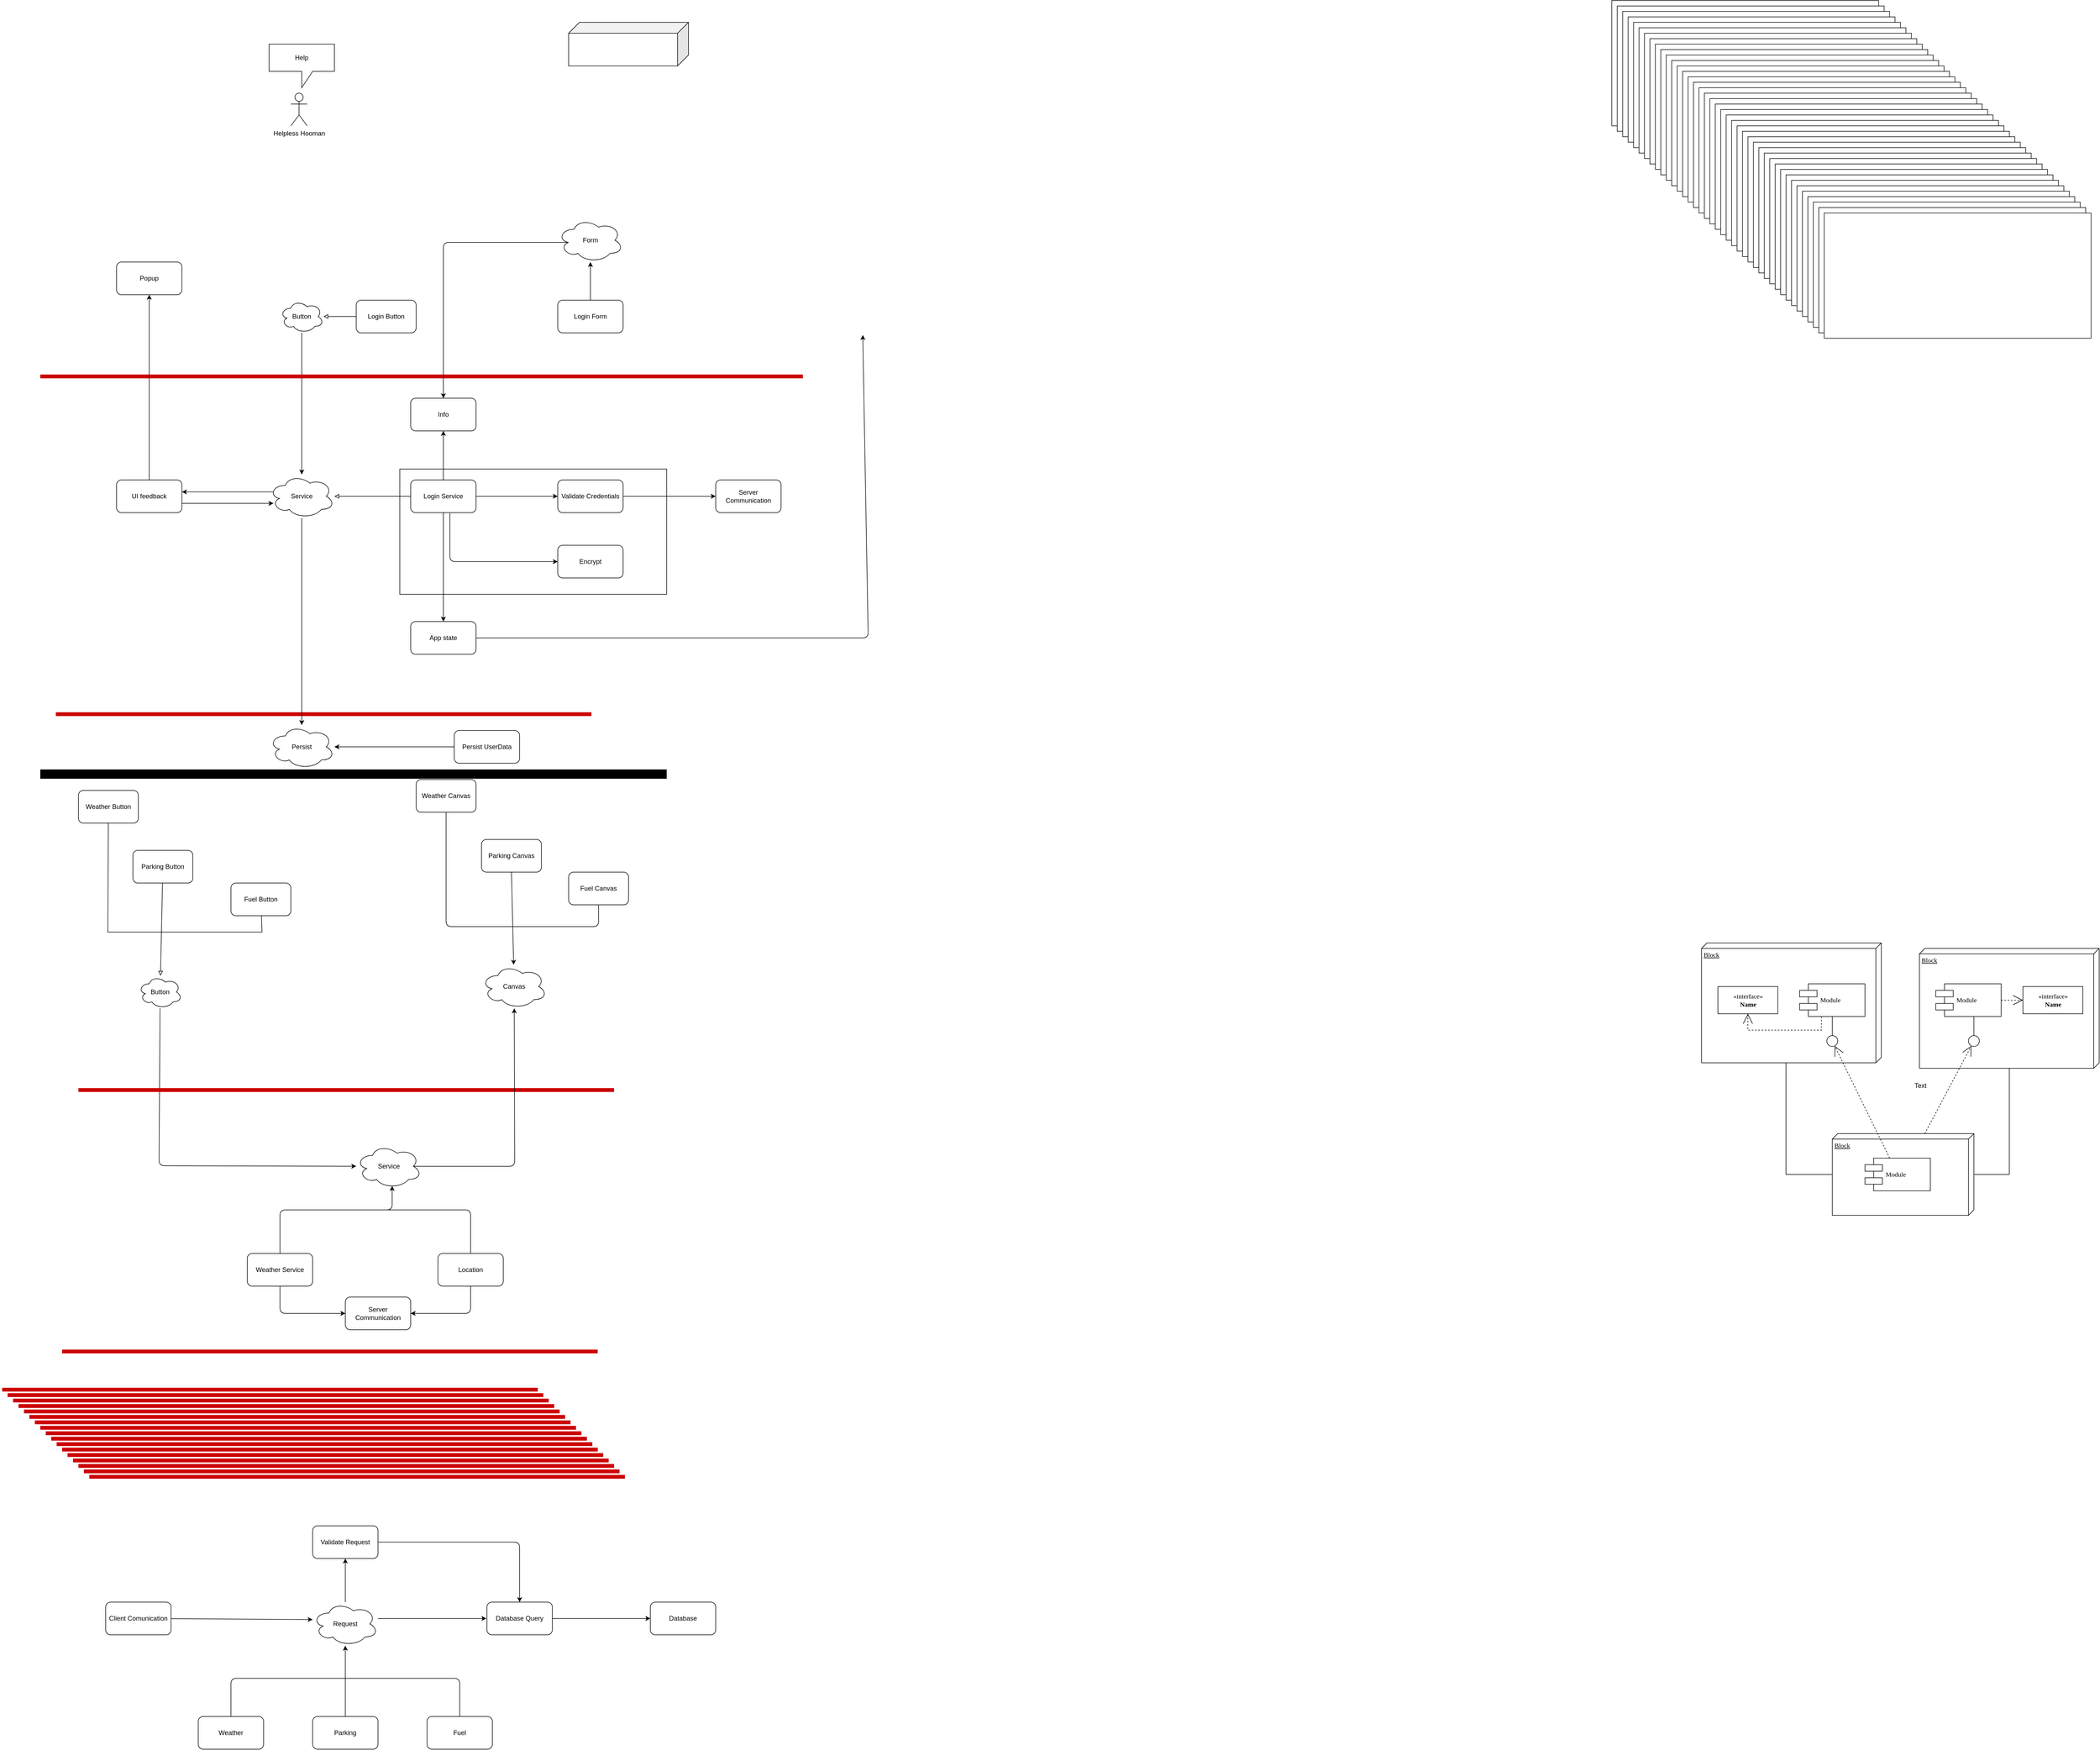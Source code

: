 <mxfile version="10.5.3" type="device"><diagram name="Page-1" id="5f0bae14-7c28-e335-631c-24af17079c00"><mxGraphModel dx="1807" dy="787" grid="1" gridSize="10" guides="0" tooltips="1" connect="1" arrows="1" fold="1" page="1" pageScale="1" pageWidth="413" pageHeight="291" background="#ffffff" math="0" shadow="0"><root><mxCell id="0"/><mxCell id="1" parent="0"/><mxCell id="39150e848f15840c-1" value="Block" style="verticalAlign=top;align=left;spacingTop=8;spacingLeft=2;spacingRight=12;shape=cube;size=10;direction=south;fontStyle=4;html=1;rounded=0;shadow=0;comic=0;labelBackgroundColor=none;strokeColor=#000000;strokeWidth=1;fillColor=#ffffff;fontFamily=Verdana;fontSize=12;fontColor=#000000;" parent="1" vertex="1"><mxGeometry x="3050" y="1840" width="330" height="220" as="geometry"/></mxCell><mxCell id="39150e848f15840c-2" value="Block" style="verticalAlign=top;align=left;spacingTop=8;spacingLeft=2;spacingRight=12;shape=cube;size=10;direction=south;fontStyle=4;html=1;rounded=0;shadow=0;comic=0;labelBackgroundColor=none;strokeColor=#000000;strokeWidth=1;fillColor=#ffffff;fontFamily=Verdana;fontSize=12;fontColor=#000000;" parent="1" vertex="1"><mxGeometry x="3450" y="1850" width="330" height="220" as="geometry"/></mxCell><mxCell id="39150e848f15840c-3" value="Block" style="verticalAlign=top;align=left;spacingTop=8;spacingLeft=2;spacingRight=12;shape=cube;size=10;direction=south;fontStyle=4;html=1;rounded=0;shadow=0;comic=0;labelBackgroundColor=none;strokeColor=#000000;strokeWidth=1;fillColor=#ffffff;fontFamily=Verdana;fontSize=12;fontColor=#000000;" parent="1" vertex="1"><mxGeometry x="3290" y="2190" width="260" height="150" as="geometry"/></mxCell><mxCell id="39150e848f15840c-4" value="&amp;laquo;interface&amp;raquo;&lt;br&gt;&lt;b&gt;Name&lt;/b&gt;" style="html=1;rounded=0;shadow=0;comic=0;labelBackgroundColor=none;strokeColor=#000000;strokeWidth=1;fillColor=#ffffff;fontFamily=Verdana;fontSize=12;fontColor=#000000;align=center;" parent="1" vertex="1"><mxGeometry x="3080" y="1920" width="110" height="50" as="geometry"/></mxCell><mxCell id="39150e848f15840c-5" value="Module" style="shape=component;align=left;spacingLeft=36;rounded=0;shadow=0;comic=0;labelBackgroundColor=none;strokeColor=#000000;strokeWidth=1;fillColor=#ffffff;fontFamily=Verdana;fontSize=12;fontColor=#000000;html=1;" parent="1" vertex="1"><mxGeometry x="3230" y="1915" width="120" height="60" as="geometry"/></mxCell><mxCell id="39150e848f15840c-6" value="" style="ellipse;whiteSpace=wrap;html=1;rounded=0;shadow=0;comic=0;labelBackgroundColor=none;strokeColor=#000000;strokeWidth=1;fillColor=#ffffff;fontFamily=Verdana;fontSize=12;fontColor=#000000;align=center;" parent="1" vertex="1"><mxGeometry x="3280" y="2010" width="20" height="20" as="geometry"/></mxCell><mxCell id="39150e848f15840c-7" value="Module" style="shape=component;align=left;spacingLeft=36;rounded=0;shadow=0;comic=0;labelBackgroundColor=none;strokeColor=#000000;strokeWidth=1;fillColor=#ffffff;fontFamily=Verdana;fontSize=12;fontColor=#000000;html=1;" parent="1" vertex="1"><mxGeometry x="3480" y="1915" width="120" height="60" as="geometry"/></mxCell><mxCell id="39150e848f15840c-8" value="&amp;laquo;interface&amp;raquo;&lt;br&gt;&lt;b&gt;Name&lt;/b&gt;" style="html=1;rounded=0;shadow=0;comic=0;labelBackgroundColor=none;strokeColor=#000000;strokeWidth=1;fillColor=#ffffff;fontFamily=Verdana;fontSize=12;fontColor=#000000;align=center;" parent="1" vertex="1"><mxGeometry x="3640" y="1920" width="110" height="50" as="geometry"/></mxCell><mxCell id="39150e848f15840c-9" value="" style="ellipse;whiteSpace=wrap;html=1;rounded=0;shadow=0;comic=0;labelBackgroundColor=none;strokeColor=#000000;strokeWidth=1;fillColor=#ffffff;fontFamily=Verdana;fontSize=12;fontColor=#000000;align=center;" parent="1" vertex="1"><mxGeometry x="3540" y="2010" width="20" height="20" as="geometry"/></mxCell><mxCell id="39150e848f15840c-10" value="Module" style="shape=component;align=left;spacingLeft=36;rounded=0;shadow=0;comic=0;labelBackgroundColor=none;strokeColor=#000000;strokeWidth=1;fillColor=#ffffff;fontFamily=Verdana;fontSize=12;fontColor=#000000;html=1;" parent="1" vertex="1"><mxGeometry x="3350" y="2235" width="120" height="60" as="geometry"/></mxCell><mxCell id="39150e848f15840c-11" style="edgeStyle=none;rounded=0;html=1;dashed=1;labelBackgroundColor=none;startArrow=none;startFill=0;startSize=8;endArrow=open;endFill=0;endSize=16;fontFamily=Verdana;fontSize=12;" parent="1" source="39150e848f15840c-10" target="39150e848f15840c-6" edge="1"><mxGeometry relative="1" as="geometry"/></mxCell><mxCell id="39150e848f15840c-12" style="edgeStyle=none;rounded=0;html=1;dashed=1;labelBackgroundColor=none;startArrow=none;startFill=0;startSize=8;endArrow=open;endFill=0;endSize=16;fontFamily=Verdana;fontSize=12;" parent="1" source="39150e848f15840c-3" target="39150e848f15840c-9" edge="1"><mxGeometry relative="1" as="geometry"/></mxCell><mxCell id="39150e848f15840c-13" style="edgeStyle=elbowEdgeStyle;rounded=0;html=1;labelBackgroundColor=none;startArrow=none;startFill=0;startSize=8;endArrow=none;endFill=0;endSize=16;fontFamily=Verdana;fontSize=12;" parent="1" source="39150e848f15840c-9" target="39150e848f15840c-7" edge="1"><mxGeometry relative="1" as="geometry"/></mxCell><mxCell id="39150e848f15840c-14" style="edgeStyle=elbowEdgeStyle;rounded=0;html=1;labelBackgroundColor=none;startArrow=none;startFill=0;startSize=8;endArrow=none;endFill=0;endSize=16;fontFamily=Verdana;fontSize=12;" parent="1" source="39150e848f15840c-6" target="39150e848f15840c-5" edge="1"><mxGeometry relative="1" as="geometry"/></mxCell><mxCell id="39150e848f15840c-15" style="edgeStyle=orthogonalEdgeStyle;rounded=0;html=1;labelBackgroundColor=none;startArrow=none;startFill=0;startSize=8;endArrow=open;endFill=0;endSize=16;fontFamily=Verdana;fontSize=12;dashed=1;" parent="1" source="39150e848f15840c-5" target="39150e848f15840c-4" edge="1"><mxGeometry relative="1" as="geometry"><Array as="points"><mxPoint x="3270" y="2000"/><mxPoint x="3135" y="2000"/></Array></mxGeometry></mxCell><mxCell id="39150e848f15840c-16" style="edgeStyle=orthogonalEdgeStyle;rounded=0;html=1;dashed=1;labelBackgroundColor=none;startArrow=none;startFill=0;startSize=8;endArrow=open;endFill=0;endSize=16;fontFamily=Verdana;fontSize=12;" parent="1" source="39150e848f15840c-7" target="39150e848f15840c-8" edge="1"><mxGeometry relative="1" as="geometry"/></mxCell><mxCell id="39150e848f15840c-17" style="edgeStyle=orthogonalEdgeStyle;rounded=0;html=1;labelBackgroundColor=none;startArrow=none;startFill=0;startSize=8;endArrow=none;endFill=0;endSize=16;fontFamily=Verdana;fontSize=12;" parent="1" source="39150e848f15840c-3" target="39150e848f15840c-2" edge="1"><mxGeometry relative="1" as="geometry"><Array as="points"><mxPoint x="3615" y="2265"/></Array></mxGeometry></mxCell><mxCell id="39150e848f15840c-18" style="edgeStyle=orthogonalEdgeStyle;rounded=0;html=1;labelBackgroundColor=none;startArrow=none;startFill=0;startSize=8;endArrow=none;endFill=0;endSize=16;fontFamily=Verdana;fontSize=12;" parent="1" source="39150e848f15840c-3" target="39150e848f15840c-1" edge="1"><mxGeometry relative="1" as="geometry"><Array as="points"><mxPoint x="3205" y="2265"/></Array></mxGeometry></mxCell><mxCell id="0MSbLVzxAcV0yXUqVpcx-2" value="Login Button" style="rounded=1;whiteSpace=wrap;html=1;rotation=0;shadow=0;strokeColor=#000000;" vertex="1" parent="1"><mxGeometry x="580" y="660" width="110" height="60" as="geometry"/></mxCell><mxCell id="0MSbLVzxAcV0yXUqVpcx-3" value="Button" style="ellipse;shape=cloud;whiteSpace=wrap;html=1;shadow=0;strokeColor=#000000;gradientColor=none;" vertex="1" parent="1"><mxGeometry x="440" y="660" width="80" height="60" as="geometry"/></mxCell><mxCell id="0MSbLVzxAcV0yXUqVpcx-4" value="Info" style="rounded=1;whiteSpace=wrap;html=1;shadow=0;strokeColor=#000000;gradientColor=none;" vertex="1" parent="1"><mxGeometry x="680" y="840" width="120" height="60" as="geometry"/></mxCell><mxCell id="0MSbLVzxAcV0yXUqVpcx-5" value="" style="endArrow=block;html=1;endFill=0;" edge="1" parent="1" source="0MSbLVzxAcV0yXUqVpcx-2" target="0MSbLVzxAcV0yXUqVpcx-3"><mxGeometry width="50" height="50" relative="1" as="geometry"><mxPoint x="340" y="660" as="sourcePoint"/><mxPoint x="390" y="610" as="targetPoint"/></mxGeometry></mxCell><mxCell id="0MSbLVzxAcV0yXUqVpcx-6" value="Service" style="ellipse;shape=cloud;whiteSpace=wrap;html=1;shadow=0;strokeColor=#000000;gradientColor=none;" vertex="1" parent="1"><mxGeometry x="420" y="980" width="120" height="80" as="geometry"/></mxCell><mxCell id="0MSbLVzxAcV0yXUqVpcx-7" value="" style="endArrow=classic;html=1;" edge="1" parent="1" source="0MSbLVzxAcV0yXUqVpcx-3" target="0MSbLVzxAcV0yXUqVpcx-6"><mxGeometry width="50" height="50" relative="1" as="geometry"><mxPoint x="540" y="800" as="sourcePoint"/><mxPoint x="590" y="750" as="targetPoint"/></mxGeometry></mxCell><mxCell id="0MSbLVzxAcV0yXUqVpcx-8" value="" style="endArrow=none;html=1;fillColor=#f5f5f5;strokeColor=#CC0000;strokeWidth=7;" edge="1" parent="1"><mxGeometry width="50" height="50" relative="1" as="geometry"><mxPoint y="800" as="sourcePoint"/><mxPoint x="1400" y="800" as="targetPoint"/></mxGeometry></mxCell><mxCell id="0MSbLVzxAcV0yXUqVpcx-11" value="Persist UserData" style="rounded=1;whiteSpace=wrap;html=1;shadow=0;strokeColor=#000000;gradientColor=none;" vertex="1" parent="1"><mxGeometry x="760" y="1450" width="120" height="60" as="geometry"/></mxCell><mxCell id="0MSbLVzxAcV0yXUqVpcx-16" value="" style="rounded=0;whiteSpace=wrap;html=1;shadow=0;strokeColor=#000000;gradientColor=none;" vertex="1" parent="1"><mxGeometry x="660" y="970" width="490" height="230" as="geometry"/></mxCell><mxCell id="0MSbLVzxAcV0yXUqVpcx-17" value="Login Service" style="rounded=1;whiteSpace=wrap;html=1;shadow=0;strokeColor=#000000;gradientColor=none;" vertex="1" parent="1"><mxGeometry x="680" y="990" width="120" height="60" as="geometry"/></mxCell><mxCell id="0MSbLVzxAcV0yXUqVpcx-18" value="" style="endArrow=block;html=1;strokeColor=#000000;endFill=0;" edge="1" parent="1" source="0MSbLVzxAcV0yXUqVpcx-17"><mxGeometry width="50" height="50" relative="1" as="geometry"><mxPoint x="480" y="1140" as="sourcePoint"/><mxPoint x="540" y="1020" as="targetPoint"/></mxGeometry></mxCell><mxCell id="0MSbLVzxAcV0yXUqVpcx-19" value="Validate Credentials" style="rounded=1;whiteSpace=wrap;html=1;shadow=0;strokeColor=#000000;gradientColor=none;" vertex="1" parent="1"><mxGeometry x="950" y="990" width="120" height="60" as="geometry"/></mxCell><mxCell id="0MSbLVzxAcV0yXUqVpcx-20" value="" style="rounded=0;whiteSpace=wrap;html=1;shadow=0;strokeColor=#000000;gradientColor=none;" vertex="1" parent="1"><mxGeometry x="2885.167" y="110" width="490" height="230" as="geometry"/></mxCell><mxCell id="0MSbLVzxAcV0yXUqVpcx-21" value="" style="rounded=0;whiteSpace=wrap;html=1;shadow=0;strokeColor=#000000;gradientColor=none;" vertex="1" parent="1"><mxGeometry x="2895.167" y="120" width="490" height="230" as="geometry"/></mxCell><mxCell id="0MSbLVzxAcV0yXUqVpcx-22" value="" style="rounded=0;whiteSpace=wrap;html=1;shadow=0;strokeColor=#000000;gradientColor=none;" vertex="1" parent="1"><mxGeometry x="2905.167" y="130" width="490" height="230" as="geometry"/></mxCell><mxCell id="0MSbLVzxAcV0yXUqVpcx-23" value="" style="rounded=0;whiteSpace=wrap;html=1;shadow=0;strokeColor=#000000;gradientColor=none;" vertex="1" parent="1"><mxGeometry x="2915.167" y="140" width="490" height="230" as="geometry"/></mxCell><mxCell id="0MSbLVzxAcV0yXUqVpcx-24" value="" style="rounded=0;whiteSpace=wrap;html=1;shadow=0;strokeColor=#000000;gradientColor=none;" vertex="1" parent="1"><mxGeometry x="2925.167" y="150" width="490" height="230" as="geometry"/></mxCell><mxCell id="0MSbLVzxAcV0yXUqVpcx-25" value="" style="endArrow=none;html=1;fillColor=#f5f5f5;strokeColor=#CC0000;strokeWidth=7;" edge="1" parent="1"><mxGeometry width="50" height="50" relative="1" as="geometry"><mxPoint x="28.5" y="1420.0" as="sourcePoint"/><mxPoint x="1011.833" y="1420.0" as="targetPoint"/></mxGeometry></mxCell><mxCell id="0MSbLVzxAcV0yXUqVpcx-26" value="Server Communication" style="rounded=1;whiteSpace=wrap;html=1;shadow=0;strokeColor=#000000;gradientColor=none;" vertex="1" parent="1"><mxGeometry x="1240" y="990" width="120" height="60" as="geometry"/></mxCell><mxCell id="0MSbLVzxAcV0yXUqVpcx-27" value="Text" style="text;html=1;resizable=0;points=[];autosize=1;align=left;verticalAlign=top;spacingTop=-4;" vertex="1" parent="1"><mxGeometry x="3439" y="2092" width="40" height="20" as="geometry"/></mxCell><mxCell id="0MSbLVzxAcV0yXUqVpcx-29" value="Encrypt" style="rounded=1;whiteSpace=wrap;html=1;shadow=0;strokeColor=#000000;gradientColor=none;" vertex="1" parent="1"><mxGeometry x="950" y="1110" width="120" height="60" as="geometry"/></mxCell><mxCell id="0MSbLVzxAcV0yXUqVpcx-31" value="Persist" style="ellipse;shape=cloud;whiteSpace=wrap;html=1;shadow=0;strokeColor=#000000;gradientColor=none;" vertex="1" parent="1"><mxGeometry x="420" y="1440" width="120" height="80" as="geometry"/></mxCell><mxCell id="0MSbLVzxAcV0yXUqVpcx-32" value="" style="endArrow=classic;html=1;strokeColor=#000000;strokeWidth=1;" edge="1" parent="1" source="0MSbLVzxAcV0yXUqVpcx-6" target="0MSbLVzxAcV0yXUqVpcx-31"><mxGeometry width="50" height="50" relative="1" as="geometry"><mxPoint x="472" y="950" as="sourcePoint"/><mxPoint x="530" y="1080" as="targetPoint"/></mxGeometry></mxCell><mxCell id="0MSbLVzxAcV0yXUqVpcx-34" value="" style="endArrow=classic;html=1;strokeColor=#000000;strokeWidth=1;" edge="1" parent="1" source="0MSbLVzxAcV0yXUqVpcx-36" target="0MSbLVzxAcV0yXUqVpcx-35"><mxGeometry width="50" height="50" relative="1" as="geometry"><mxPoint x="1280" y="900" as="sourcePoint"/><mxPoint x="1330" y="850" as="targetPoint"/></mxGeometry></mxCell><mxCell id="0MSbLVzxAcV0yXUqVpcx-35" value="Form" style="ellipse;shape=cloud;whiteSpace=wrap;html=1;shadow=0;strokeColor=#000000;gradientColor=none;" vertex="1" parent="1"><mxGeometry x="950" y="510" width="120" height="80" as="geometry"/></mxCell><mxCell id="0MSbLVzxAcV0yXUqVpcx-36" value="Login Form" style="rounded=1;whiteSpace=wrap;html=1;shadow=0;strokeColor=#000000;gradientColor=none;" vertex="1" parent="1"><mxGeometry x="950" y="660" width="120" height="60" as="geometry"/></mxCell><mxCell id="0MSbLVzxAcV0yXUqVpcx-37" value="" style="endArrow=classic;html=1;strokeColor=#000000;strokeWidth=1;exitX=0.16;exitY=0.55;exitDx=0;exitDy=0;exitPerimeter=0;" edge="1" parent="1" source="0MSbLVzxAcV0yXUqVpcx-35" target="0MSbLVzxAcV0yXUqVpcx-4"><mxGeometry width="50" height="50" relative="1" as="geometry"><mxPoint x="870" y="540" as="sourcePoint"/><mxPoint x="920" y="490" as="targetPoint"/><Array as="points"><mxPoint x="740" y="554"/></Array></mxGeometry></mxCell><mxCell id="0MSbLVzxAcV0yXUqVpcx-38" value="" style="endArrow=classic;html=1;strokeColor=#000000;strokeWidth=1;" edge="1" parent="1" source="0MSbLVzxAcV0yXUqVpcx-17" target="0MSbLVzxAcV0yXUqVpcx-4"><mxGeometry width="50" height="50" relative="1" as="geometry"><mxPoint x="640" y="930" as="sourcePoint"/><mxPoint x="690" y="880" as="targetPoint"/></mxGeometry></mxCell><mxCell id="0MSbLVzxAcV0yXUqVpcx-39" value="" style="endArrow=classic;html=1;strokeColor=#000000;strokeWidth=1;" edge="1" parent="1" source="0MSbLVzxAcV0yXUqVpcx-17" target="0MSbLVzxAcV0yXUqVpcx-19"><mxGeometry width="50" height="50" relative="1" as="geometry"><mxPoint x="980" y="900" as="sourcePoint"/><mxPoint x="1030" y="850" as="targetPoint"/></mxGeometry></mxCell><mxCell id="0MSbLVzxAcV0yXUqVpcx-40" value="" style="endArrow=classic;html=1;strokeColor=#000000;strokeWidth=1;exitX=0.6;exitY=1.017;exitDx=0;exitDy=0;exitPerimeter=0;" edge="1" parent="1" source="0MSbLVzxAcV0yXUqVpcx-17" target="0MSbLVzxAcV0yXUqVpcx-29"><mxGeometry width="50" height="50" relative="1" as="geometry"><mxPoint x="1000" y="940" as="sourcePoint"/><mxPoint x="1050" y="890" as="targetPoint"/><Array as="points"><mxPoint x="752" y="1140"/></Array></mxGeometry></mxCell><mxCell id="0MSbLVzxAcV0yXUqVpcx-41" value="" style="endArrow=classic;html=1;strokeColor=#000000;strokeWidth=1;exitX=0;exitY=0.5;exitDx=0;exitDy=0;" edge="1" parent="1" source="0MSbLVzxAcV0yXUqVpcx-11" target="0MSbLVzxAcV0yXUqVpcx-31"><mxGeometry width="50" height="50" relative="1" as="geometry"><mxPoint x="700" y="1500" as="sourcePoint"/><mxPoint x="750" y="1450" as="targetPoint"/></mxGeometry></mxCell><mxCell id="0MSbLVzxAcV0yXUqVpcx-42" value="" style="endArrow=classic;html=1;strokeColor=#000000;strokeWidth=1;" edge="1" parent="1" source="0MSbLVzxAcV0yXUqVpcx-19" target="0MSbLVzxAcV0yXUqVpcx-26"><mxGeometry width="50" height="50" relative="1" as="geometry"><mxPoint x="1180" y="950" as="sourcePoint"/><mxPoint x="1230" y="900" as="targetPoint"/></mxGeometry></mxCell><mxCell id="0MSbLVzxAcV0yXUqVpcx-43" value="Parking Button" style="rounded=1;whiteSpace=wrap;html=1;rotation=0;shadow=0;strokeColor=#000000;" vertex="1" parent="1"><mxGeometry x="170" y="1670" width="110" height="60" as="geometry"/></mxCell><mxCell id="0MSbLVzxAcV0yXUqVpcx-44" value="Button" style="ellipse;shape=cloud;whiteSpace=wrap;html=1;shadow=0;strokeColor=#000000;gradientColor=none;" vertex="1" parent="1"><mxGeometry x="180" y="1900" width="80" height="60" as="geometry"/></mxCell><mxCell id="0MSbLVzxAcV0yXUqVpcx-45" value="" style="endArrow=block;html=1;endFill=0;" edge="1" parent="1" source="0MSbLVzxAcV0yXUqVpcx-43" target="0MSbLVzxAcV0yXUqVpcx-44"><mxGeometry width="50" height="50" relative="1" as="geometry"><mxPoint x="80" y="1900" as="sourcePoint"/><mxPoint x="130" y="1850" as="targetPoint"/><Array as="points"/></mxGeometry></mxCell><mxCell id="0MSbLVzxAcV0yXUqVpcx-46" value="Service" style="ellipse;shape=cloud;whiteSpace=wrap;html=1;shadow=0;strokeColor=#000000;gradientColor=none;" vertex="1" parent="1"><mxGeometry x="580" y="2210" width="120" height="80" as="geometry"/></mxCell><mxCell id="0MSbLVzxAcV0yXUqVpcx-47" value="" style="endArrow=classic;html=1;" edge="1" parent="1" source="0MSbLVzxAcV0yXUqVpcx-44" target="0MSbLVzxAcV0yXUqVpcx-46"><mxGeometry width="50" height="50" relative="1" as="geometry"><mxPoint x="280" y="2040" as="sourcePoint"/><mxPoint x="330" y="1990" as="targetPoint"/><Array as="points"><mxPoint x="218" y="2249"/></Array></mxGeometry></mxCell><mxCell id="0MSbLVzxAcV0yXUqVpcx-48" value="" style="endArrow=none;html=1;fillColor=#f5f5f5;strokeColor=#CC0000;strokeWidth=7;" edge="1" parent="1"><mxGeometry width="50" height="50" relative="1" as="geometry"><mxPoint x="70" y="2110" as="sourcePoint"/><mxPoint x="1053.333" y="2110" as="targetPoint"/></mxGeometry></mxCell><mxCell id="0MSbLVzxAcV0yXUqVpcx-49" value="" style="endArrow=none;html=1;fillColor=#f5f5f5;strokeColor=#CC0000;strokeWidth=7;" edge="1" parent="1"><mxGeometry width="50" height="50" relative="1" as="geometry"><mxPoint x="40" y="2590" as="sourcePoint"/><mxPoint x="1023.333" y="2590" as="targetPoint"/></mxGeometry></mxCell><mxCell id="0MSbLVzxAcV0yXUqVpcx-50" value="" style="endArrow=none;html=1;fillColor=#f5f5f5;strokeColor=#CC0000;strokeWidth=7;" edge="1" parent="1"><mxGeometry width="50" height="50" relative="1" as="geometry"><mxPoint x="-70" y="2660" as="sourcePoint"/><mxPoint x="913.333" y="2660" as="targetPoint"/></mxGeometry></mxCell><mxCell id="0MSbLVzxAcV0yXUqVpcx-51" value="Fuel Button" style="rounded=1;whiteSpace=wrap;html=1;rotation=0;shadow=0;strokeColor=#000000;" vertex="1" parent="1"><mxGeometry x="350" y="1730" width="110" height="60" as="geometry"/></mxCell><mxCell id="0MSbLVzxAcV0yXUqVpcx-52" value="Weather Button" style="rounded=1;whiteSpace=wrap;html=1;rotation=0;shadow=0;strokeColor=#000000;" vertex="1" parent="1"><mxGeometry x="70" y="1560" width="110" height="60" as="geometry"/></mxCell><mxCell id="0MSbLVzxAcV0yXUqVpcx-53" value="" style="endArrow=none;html=1;strokeColor=#000000;strokeWidth=1;rounded=0;" edge="1" parent="1" target="0MSbLVzxAcV0yXUqVpcx-51"><mxGeometry width="50" height="50" relative="1" as="geometry"><mxPoint x="220" y="1820" as="sourcePoint"/><mxPoint x="380" y="1810" as="targetPoint"/><Array as="points"><mxPoint x="407" y="1820"/></Array></mxGeometry></mxCell><mxCell id="0MSbLVzxAcV0yXUqVpcx-54" value="" style="endArrow=none;html=1;strokeColor=#000000;strokeWidth=1;rounded=0;" edge="1" parent="1" target="0MSbLVzxAcV0yXUqVpcx-52"><mxGeometry width="50" height="50" relative="1" as="geometry"><mxPoint x="220" y="1820" as="sourcePoint"/><mxPoint x="469.793" y="1840.103" as="targetPoint"/><Array as="points"><mxPoint x="124" y="1820"/></Array></mxGeometry></mxCell><mxCell id="0MSbLVzxAcV0yXUqVpcx-55" value="Canvas" style="ellipse;shape=cloud;whiteSpace=wrap;html=1;shadow=0;strokeColor=#000000;gradientColor=none;" vertex="1" parent="1"><mxGeometry x="810" y="1880" width="120" height="80" as="geometry"/></mxCell><mxCell id="0MSbLVzxAcV0yXUqVpcx-56" value="" style="endArrow=classic;html=1;strokeColor=#000000;strokeWidth=1;exitX=0.875;exitY=0.5;exitDx=0;exitDy=0;exitPerimeter=0;" edge="1" parent="1" source="0MSbLVzxAcV0yXUqVpcx-46" target="0MSbLVzxAcV0yXUqVpcx-55"><mxGeometry width="50" height="50" relative="1" as="geometry"><mxPoint x="710" y="2240" as="sourcePoint"/><mxPoint x="760" y="2190" as="targetPoint"/><Array as="points"><mxPoint x="871" y="2250"/></Array></mxGeometry></mxCell><mxCell id="0MSbLVzxAcV0yXUqVpcx-57" value="Weather Service" style="rounded=1;whiteSpace=wrap;html=1;shadow=0;strokeColor=#000000;gradientColor=none;" vertex="1" parent="1"><mxGeometry x="380" y="2410" width="120" height="60" as="geometry"/></mxCell><mxCell id="0MSbLVzxAcV0yXUqVpcx-58" value="Location" style="rounded=1;whiteSpace=wrap;html=1;shadow=0;strokeColor=#000000;gradientColor=none;" vertex="1" parent="1"><mxGeometry x="730" y="2410" width="120" height="60" as="geometry"/></mxCell><mxCell id="0MSbLVzxAcV0yXUqVpcx-59" value="Server Communication" style="rounded=1;whiteSpace=wrap;html=1;shadow=0;strokeColor=#000000;gradientColor=none;" vertex="1" parent="1"><mxGeometry x="560" y="2490" width="120" height="60" as="geometry"/></mxCell><mxCell id="0MSbLVzxAcV0yXUqVpcx-60" value="Weather Canvas" style="rounded=1;whiteSpace=wrap;html=1;rotation=0;shadow=0;strokeColor=#000000;" vertex="1" parent="1"><mxGeometry x="690" y="1540" width="110" height="60" as="geometry"/></mxCell><mxCell id="0MSbLVzxAcV0yXUqVpcx-61" value="Parking Canvas" style="rounded=1;whiteSpace=wrap;html=1;rotation=0;shadow=0;strokeColor=#000000;" vertex="1" parent="1"><mxGeometry x="810" y="1650" width="110" height="60" as="geometry"/></mxCell><mxCell id="0MSbLVzxAcV0yXUqVpcx-62" value="Fuel Canvas" style="rounded=1;whiteSpace=wrap;html=1;rotation=0;shadow=0;strokeColor=#000000;" vertex="1" parent="1"><mxGeometry x="970" y="1710" width="110" height="60" as="geometry"/></mxCell><mxCell id="0MSbLVzxAcV0yXUqVpcx-63" value="" style="rounded=0;whiteSpace=wrap;html=1;shadow=0;strokeColor=#000000;gradientColor=none;" vertex="1" parent="1"><mxGeometry x="2935.167" y="160" width="490" height="230" as="geometry"/></mxCell><mxCell id="0MSbLVzxAcV0yXUqVpcx-64" value="" style="rounded=0;whiteSpace=wrap;html=1;shadow=0;strokeColor=#000000;gradientColor=none;" vertex="1" parent="1"><mxGeometry x="2945.167" y="170" width="490" height="230" as="geometry"/></mxCell><mxCell id="0MSbLVzxAcV0yXUqVpcx-65" value="" style="rounded=0;whiteSpace=wrap;html=1;shadow=0;strokeColor=#000000;gradientColor=none;" vertex="1" parent="1"><mxGeometry x="2955.167" y="180" width="490" height="230" as="geometry"/></mxCell><mxCell id="0MSbLVzxAcV0yXUqVpcx-66" value="" style="rounded=0;whiteSpace=wrap;html=1;shadow=0;strokeColor=#000000;gradientColor=none;" vertex="1" parent="1"><mxGeometry x="2965.167" y="190" width="490" height="230" as="geometry"/></mxCell><mxCell id="0MSbLVzxAcV0yXUqVpcx-67" value="" style="rounded=0;whiteSpace=wrap;html=1;shadow=0;strokeColor=#000000;gradientColor=none;" vertex="1" parent="1"><mxGeometry x="2975.167" y="200" width="490" height="230" as="geometry"/></mxCell><mxCell id="0MSbLVzxAcV0yXUqVpcx-68" value="" style="rounded=0;whiteSpace=wrap;html=1;shadow=0;strokeColor=#000000;gradientColor=none;" vertex="1" parent="1"><mxGeometry x="2985.167" y="210" width="490" height="230" as="geometry"/></mxCell><mxCell id="0MSbLVzxAcV0yXUqVpcx-69" value="" style="rounded=0;whiteSpace=wrap;html=1;shadow=0;strokeColor=#000000;gradientColor=none;" vertex="1" parent="1"><mxGeometry x="2995.167" y="220" width="490" height="230" as="geometry"/></mxCell><mxCell id="0MSbLVzxAcV0yXUqVpcx-70" value="" style="rounded=0;whiteSpace=wrap;html=1;shadow=0;strokeColor=#000000;gradientColor=none;" vertex="1" parent="1"><mxGeometry x="3005.167" y="230" width="490" height="230" as="geometry"/></mxCell><mxCell id="0MSbLVzxAcV0yXUqVpcx-71" value="" style="rounded=0;whiteSpace=wrap;html=1;shadow=0;strokeColor=#000000;gradientColor=none;" vertex="1" parent="1"><mxGeometry x="3015.167" y="240" width="490" height="230" as="geometry"/></mxCell><mxCell id="0MSbLVzxAcV0yXUqVpcx-72" value="" style="rounded=0;whiteSpace=wrap;html=1;shadow=0;strokeColor=#000000;gradientColor=none;" vertex="1" parent="1"><mxGeometry x="3025.167" y="250" width="490" height="230" as="geometry"/></mxCell><mxCell id="0MSbLVzxAcV0yXUqVpcx-73" value="" style="rounded=0;whiteSpace=wrap;html=1;shadow=0;strokeColor=#000000;gradientColor=none;" vertex="1" parent="1"><mxGeometry x="3035.167" y="260" width="490" height="230" as="geometry"/></mxCell><mxCell id="0MSbLVzxAcV0yXUqVpcx-74" value="" style="rounded=0;whiteSpace=wrap;html=1;shadow=0;strokeColor=#000000;gradientColor=none;" vertex="1" parent="1"><mxGeometry x="3045.167" y="270" width="490" height="230" as="geometry"/></mxCell><mxCell id="0MSbLVzxAcV0yXUqVpcx-75" value="" style="rounded=0;whiteSpace=wrap;html=1;shadow=0;strokeColor=#000000;gradientColor=none;" vertex="1" parent="1"><mxGeometry x="3055.167" y="280" width="490" height="230" as="geometry"/></mxCell><mxCell id="0MSbLVzxAcV0yXUqVpcx-76" value="" style="rounded=0;whiteSpace=wrap;html=1;shadow=0;strokeColor=#000000;gradientColor=none;" vertex="1" parent="1"><mxGeometry x="3065.167" y="290" width="490" height="230" as="geometry"/></mxCell><mxCell id="0MSbLVzxAcV0yXUqVpcx-77" value="" style="rounded=0;whiteSpace=wrap;html=1;shadow=0;strokeColor=#000000;gradientColor=none;" vertex="1" parent="1"><mxGeometry x="3075.167" y="300" width="490" height="230" as="geometry"/></mxCell><mxCell id="0MSbLVzxAcV0yXUqVpcx-78" value="" style="rounded=0;whiteSpace=wrap;html=1;shadow=0;strokeColor=#000000;gradientColor=none;" vertex="1" parent="1"><mxGeometry x="3085.167" y="310" width="490" height="230" as="geometry"/></mxCell><mxCell id="0MSbLVzxAcV0yXUqVpcx-79" value="" style="rounded=0;whiteSpace=wrap;html=1;shadow=0;strokeColor=#000000;gradientColor=none;" vertex="1" parent="1"><mxGeometry x="3095.167" y="320" width="490" height="230" as="geometry"/></mxCell><mxCell id="0MSbLVzxAcV0yXUqVpcx-80" value="" style="rounded=0;whiteSpace=wrap;html=1;shadow=0;strokeColor=#000000;gradientColor=none;" vertex="1" parent="1"><mxGeometry x="3105.167" y="330" width="490" height="230" as="geometry"/></mxCell><mxCell id="0MSbLVzxAcV0yXUqVpcx-81" value="" style="rounded=0;whiteSpace=wrap;html=1;shadow=0;strokeColor=#000000;gradientColor=none;" vertex="1" parent="1"><mxGeometry x="3115.167" y="340" width="490" height="230" as="geometry"/></mxCell><mxCell id="0MSbLVzxAcV0yXUqVpcx-82" value="" style="rounded=0;whiteSpace=wrap;html=1;shadow=0;strokeColor=#000000;gradientColor=none;" vertex="1" parent="1"><mxGeometry x="3125.167" y="350" width="490" height="230" as="geometry"/></mxCell><mxCell id="0MSbLVzxAcV0yXUqVpcx-83" value="" style="rounded=0;whiteSpace=wrap;html=1;shadow=0;strokeColor=#000000;gradientColor=none;" vertex="1" parent="1"><mxGeometry x="3135.167" y="360" width="490" height="230" as="geometry"/></mxCell><mxCell id="0MSbLVzxAcV0yXUqVpcx-84" value="" style="rounded=0;whiteSpace=wrap;html=1;shadow=0;strokeColor=#000000;gradientColor=none;" vertex="1" parent="1"><mxGeometry x="3145.167" y="370" width="490" height="230" as="geometry"/></mxCell><mxCell id="0MSbLVzxAcV0yXUqVpcx-85" value="" style="rounded=0;whiteSpace=wrap;html=1;shadow=0;strokeColor=#000000;gradientColor=none;" vertex="1" parent="1"><mxGeometry x="3155.167" y="380" width="490" height="230" as="geometry"/></mxCell><mxCell id="0MSbLVzxAcV0yXUqVpcx-86" value="" style="rounded=0;whiteSpace=wrap;html=1;shadow=0;strokeColor=#000000;gradientColor=none;" vertex="1" parent="1"><mxGeometry x="3165.167" y="390" width="490" height="230" as="geometry"/></mxCell><mxCell id="0MSbLVzxAcV0yXUqVpcx-87" value="" style="rounded=0;whiteSpace=wrap;html=1;shadow=0;strokeColor=#000000;gradientColor=none;" vertex="1" parent="1"><mxGeometry x="3175.167" y="400" width="490" height="230" as="geometry"/></mxCell><mxCell id="0MSbLVzxAcV0yXUqVpcx-88" value="" style="rounded=0;whiteSpace=wrap;html=1;shadow=0;strokeColor=#000000;gradientColor=none;" vertex="1" parent="1"><mxGeometry x="3185.167" y="410" width="490" height="230" as="geometry"/></mxCell><mxCell id="0MSbLVzxAcV0yXUqVpcx-89" value="" style="rounded=0;whiteSpace=wrap;html=1;shadow=0;strokeColor=#000000;gradientColor=none;" vertex="1" parent="1"><mxGeometry x="3195.167" y="420" width="490" height="230" as="geometry"/></mxCell><mxCell id="0MSbLVzxAcV0yXUqVpcx-90" value="" style="rounded=0;whiteSpace=wrap;html=1;shadow=0;strokeColor=#000000;gradientColor=none;" vertex="1" parent="1"><mxGeometry x="3205.167" y="430" width="490" height="230" as="geometry"/></mxCell><mxCell id="0MSbLVzxAcV0yXUqVpcx-91" value="" style="rounded=0;whiteSpace=wrap;html=1;shadow=0;strokeColor=#000000;gradientColor=none;" vertex="1" parent="1"><mxGeometry x="3215.167" y="440" width="490" height="230" as="geometry"/></mxCell><mxCell id="0MSbLVzxAcV0yXUqVpcx-92" value="" style="rounded=0;whiteSpace=wrap;html=1;shadow=0;strokeColor=#000000;gradientColor=none;" vertex="1" parent="1"><mxGeometry x="3225.167" y="450" width="490" height="230" as="geometry"/></mxCell><mxCell id="0MSbLVzxAcV0yXUqVpcx-93" value="" style="rounded=0;whiteSpace=wrap;html=1;shadow=0;strokeColor=#000000;gradientColor=none;" vertex="1" parent="1"><mxGeometry x="3235.167" y="460" width="490" height="230" as="geometry"/></mxCell><mxCell id="0MSbLVzxAcV0yXUqVpcx-94" value="" style="rounded=0;whiteSpace=wrap;html=1;shadow=0;strokeColor=#000000;gradientColor=none;" vertex="1" parent="1"><mxGeometry x="3245.167" y="470" width="490" height="230" as="geometry"/></mxCell><mxCell id="0MSbLVzxAcV0yXUqVpcx-95" value="" style="rounded=0;whiteSpace=wrap;html=1;shadow=0;strokeColor=#000000;gradientColor=none;" vertex="1" parent="1"><mxGeometry x="3255.167" y="480" width="490" height="230" as="geometry"/></mxCell><mxCell id="0MSbLVzxAcV0yXUqVpcx-96" value="" style="rounded=0;whiteSpace=wrap;html=1;shadow=0;strokeColor=#000000;gradientColor=none;" vertex="1" parent="1"><mxGeometry x="3265.167" y="490" width="490" height="230" as="geometry"/></mxCell><mxCell id="0MSbLVzxAcV0yXUqVpcx-97" value="" style="rounded=0;whiteSpace=wrap;html=1;shadow=0;strokeColor=#000000;gradientColor=none;" vertex="1" parent="1"><mxGeometry x="3275.167" y="500" width="490" height="230" as="geometry"/></mxCell><mxCell id="0MSbLVzxAcV0yXUqVpcx-98" value="Client Comunication" style="rounded=1;whiteSpace=wrap;html=1;shadow=0;strokeColor=#000000;gradientColor=none;" vertex="1" parent="1"><mxGeometry x="120" y="3050" width="120" height="60" as="geometry"/></mxCell><mxCell id="0MSbLVzxAcV0yXUqVpcx-99" value="Request" style="ellipse;shape=cloud;whiteSpace=wrap;html=1;shadow=0;strokeColor=#000000;gradientColor=none;" vertex="1" parent="1"><mxGeometry x="500" y="3050" width="120" height="80" as="geometry"/></mxCell><mxCell id="0MSbLVzxAcV0yXUqVpcx-100" value="" style="endArrow=none;html=1;fillColor=#f5f5f5;strokeColor=#CC0000;strokeWidth=7;" edge="1" parent="1"><mxGeometry width="50" height="50" relative="1" as="geometry"><mxPoint x="-60" y="2670.0" as="sourcePoint"/><mxPoint x="923.333" y="2670.0" as="targetPoint"/></mxGeometry></mxCell><mxCell id="0MSbLVzxAcV0yXUqVpcx-101" value="" style="endArrow=none;html=1;fillColor=#f5f5f5;strokeColor=#CC0000;strokeWidth=7;" edge="1" parent="1"><mxGeometry width="50" height="50" relative="1" as="geometry"><mxPoint x="-50.0" y="2680.0" as="sourcePoint"/><mxPoint x="933.333" y="2680.0" as="targetPoint"/></mxGeometry></mxCell><mxCell id="0MSbLVzxAcV0yXUqVpcx-102" value="" style="endArrow=none;html=1;fillColor=#f5f5f5;strokeColor=#CC0000;strokeWidth=7;" edge="1" parent="1"><mxGeometry width="50" height="50" relative="1" as="geometry"><mxPoint x="-40.0" y="2690.0" as="sourcePoint"/><mxPoint x="943.333" y="2690.0" as="targetPoint"/></mxGeometry></mxCell><mxCell id="0MSbLVzxAcV0yXUqVpcx-103" value="" style="endArrow=none;html=1;fillColor=#f5f5f5;strokeColor=#CC0000;strokeWidth=7;" edge="1" parent="1"><mxGeometry width="50" height="50" relative="1" as="geometry"><mxPoint x="-30.0" y="2700.0" as="sourcePoint"/><mxPoint x="953.333" y="2700.0" as="targetPoint"/></mxGeometry></mxCell><mxCell id="0MSbLVzxAcV0yXUqVpcx-104" value="" style="endArrow=none;html=1;fillColor=#f5f5f5;strokeColor=#CC0000;strokeWidth=7;" edge="1" parent="1"><mxGeometry width="50" height="50" relative="1" as="geometry"><mxPoint x="-20.0" y="2710.0" as="sourcePoint"/><mxPoint x="963.333" y="2710.0" as="targetPoint"/></mxGeometry></mxCell><mxCell id="0MSbLVzxAcV0yXUqVpcx-105" value="" style="endArrow=none;html=1;fillColor=#f5f5f5;strokeColor=#CC0000;strokeWidth=7;" edge="1" parent="1"><mxGeometry width="50" height="50" relative="1" as="geometry"><mxPoint x="-10.0" y="2720.0" as="sourcePoint"/><mxPoint x="973.333" y="2720.0" as="targetPoint"/></mxGeometry></mxCell><mxCell id="0MSbLVzxAcV0yXUqVpcx-106" value="" style="endArrow=none;html=1;fillColor=#f5f5f5;strokeColor=#CC0000;strokeWidth=7;" edge="1" parent="1"><mxGeometry width="50" height="50" relative="1" as="geometry"><mxPoint x="-2.274e-13" y="2730.0" as="sourcePoint"/><mxPoint x="983.333" y="2730.0" as="targetPoint"/></mxGeometry></mxCell><mxCell id="0MSbLVzxAcV0yXUqVpcx-107" value="" style="endArrow=none;html=1;fillColor=#f5f5f5;strokeColor=#CC0000;strokeWidth=7;" edge="1" parent="1"><mxGeometry width="50" height="50" relative="1" as="geometry"><mxPoint x="10.0" y="2740.0" as="sourcePoint"/><mxPoint x="993.333" y="2740.0" as="targetPoint"/></mxGeometry></mxCell><mxCell id="0MSbLVzxAcV0yXUqVpcx-108" value="" style="endArrow=none;html=1;fillColor=#f5f5f5;strokeColor=#CC0000;strokeWidth=7;" edge="1" parent="1"><mxGeometry width="50" height="50" relative="1" as="geometry"><mxPoint x="20.0" y="2750.0" as="sourcePoint"/><mxPoint x="1003.333" y="2750.0" as="targetPoint"/></mxGeometry></mxCell><mxCell id="0MSbLVzxAcV0yXUqVpcx-109" value="" style="endArrow=none;html=1;fillColor=#f5f5f5;strokeColor=#CC0000;strokeWidth=7;" edge="1" parent="1"><mxGeometry width="50" height="50" relative="1" as="geometry"><mxPoint x="30.0" y="2760.0" as="sourcePoint"/><mxPoint x="1013.333" y="2760.0" as="targetPoint"/></mxGeometry></mxCell><mxCell id="0MSbLVzxAcV0yXUqVpcx-110" value="" style="endArrow=none;html=1;fillColor=#f5f5f5;strokeColor=#CC0000;strokeWidth=7;" edge="1" parent="1"><mxGeometry width="50" height="50" relative="1" as="geometry"><mxPoint x="40.0" y="2770.0" as="sourcePoint"/><mxPoint x="1023.333" y="2770.0" as="targetPoint"/></mxGeometry></mxCell><mxCell id="0MSbLVzxAcV0yXUqVpcx-111" value="" style="endArrow=none;html=1;fillColor=#f5f5f5;strokeColor=#CC0000;strokeWidth=7;" edge="1" parent="1"><mxGeometry width="50" height="50" relative="1" as="geometry"><mxPoint x="-60" y="2670" as="sourcePoint"/><mxPoint x="923.333" y="2670" as="targetPoint"/></mxGeometry></mxCell><mxCell id="0MSbLVzxAcV0yXUqVpcx-112" value="" style="endArrow=none;html=1;fillColor=#f5f5f5;strokeColor=#CC0000;strokeWidth=7;" edge="1" parent="1"><mxGeometry width="50" height="50" relative="1" as="geometry"><mxPoint x="-50" y="2680" as="sourcePoint"/><mxPoint x="933.333" y="2680" as="targetPoint"/></mxGeometry></mxCell><mxCell id="0MSbLVzxAcV0yXUqVpcx-113" value="" style="endArrow=none;html=1;fillColor=#f5f5f5;strokeColor=#CC0000;strokeWidth=7;" edge="1" parent="1"><mxGeometry width="50" height="50" relative="1" as="geometry"><mxPoint x="-40" y="2690" as="sourcePoint"/><mxPoint x="943.333" y="2690" as="targetPoint"/></mxGeometry></mxCell><mxCell id="0MSbLVzxAcV0yXUqVpcx-114" value="" style="endArrow=none;html=1;fillColor=#f5f5f5;strokeColor=#CC0000;strokeWidth=7;" edge="1" parent="1"><mxGeometry width="50" height="50" relative="1" as="geometry"><mxPoint x="-30" y="2700" as="sourcePoint"/><mxPoint x="953.333" y="2700" as="targetPoint"/></mxGeometry></mxCell><mxCell id="0MSbLVzxAcV0yXUqVpcx-115" value="" style="endArrow=none;html=1;fillColor=#f5f5f5;strokeColor=#CC0000;strokeWidth=7;" edge="1" parent="1"><mxGeometry width="50" height="50" relative="1" as="geometry"><mxPoint x="-20" y="2710" as="sourcePoint"/><mxPoint x="963.333" y="2710" as="targetPoint"/></mxGeometry></mxCell><mxCell id="0MSbLVzxAcV0yXUqVpcx-116" value="" style="endArrow=none;html=1;fillColor=#f5f5f5;strokeColor=#CC0000;strokeWidth=7;" edge="1" parent="1"><mxGeometry width="50" height="50" relative="1" as="geometry"><mxPoint x="-10" y="2720" as="sourcePoint"/><mxPoint x="973.333" y="2720" as="targetPoint"/></mxGeometry></mxCell><mxCell id="0MSbLVzxAcV0yXUqVpcx-117" value="" style="endArrow=none;html=1;fillColor=#f5f5f5;strokeColor=#CC0000;strokeWidth=7;" edge="1" parent="1"><mxGeometry width="50" height="50" relative="1" as="geometry"><mxPoint y="2730" as="sourcePoint"/><mxPoint x="983.333" y="2730" as="targetPoint"/></mxGeometry></mxCell><mxCell id="0MSbLVzxAcV0yXUqVpcx-118" value="" style="endArrow=none;html=1;fillColor=#f5f5f5;strokeColor=#CC0000;strokeWidth=7;" edge="1" parent="1"><mxGeometry width="50" height="50" relative="1" as="geometry"><mxPoint x="10" y="2740" as="sourcePoint"/><mxPoint x="993.333" y="2740" as="targetPoint"/></mxGeometry></mxCell><mxCell id="0MSbLVzxAcV0yXUqVpcx-119" value="" style="endArrow=none;html=1;fillColor=#f5f5f5;strokeColor=#CC0000;strokeWidth=7;" edge="1" parent="1"><mxGeometry width="50" height="50" relative="1" as="geometry"><mxPoint x="20" y="2750" as="sourcePoint"/><mxPoint x="1003.333" y="2750" as="targetPoint"/></mxGeometry></mxCell><mxCell id="0MSbLVzxAcV0yXUqVpcx-120" value="" style="endArrow=none;html=1;fillColor=#f5f5f5;strokeColor=#CC0000;strokeWidth=7;" edge="1" parent="1"><mxGeometry width="50" height="50" relative="1" as="geometry"><mxPoint x="30" y="2760" as="sourcePoint"/><mxPoint x="1013.333" y="2760" as="targetPoint"/></mxGeometry></mxCell><mxCell id="0MSbLVzxAcV0yXUqVpcx-121" value="" style="endArrow=none;html=1;fillColor=#f5f5f5;strokeColor=#CC0000;strokeWidth=7;" edge="1" parent="1"><mxGeometry width="50" height="50" relative="1" as="geometry"><mxPoint x="40" y="2770" as="sourcePoint"/><mxPoint x="1023.333" y="2770" as="targetPoint"/></mxGeometry></mxCell><mxCell id="0MSbLVzxAcV0yXUqVpcx-122" value="" style="endArrow=none;html=1;fillColor=#f5f5f5;strokeColor=#CC0000;strokeWidth=7;" edge="1" parent="1"><mxGeometry width="50" height="50" relative="1" as="geometry"><mxPoint x="50" y="2780" as="sourcePoint"/><mxPoint x="1033.333" y="2780" as="targetPoint"/></mxGeometry></mxCell><mxCell id="0MSbLVzxAcV0yXUqVpcx-123" value="" style="endArrow=none;html=1;fillColor=#f5f5f5;strokeColor=#CC0000;strokeWidth=7;" edge="1" parent="1"><mxGeometry width="50" height="50" relative="1" as="geometry"><mxPoint x="-50" y="2680" as="sourcePoint"/><mxPoint x="933.333" y="2680" as="targetPoint"/></mxGeometry></mxCell><mxCell id="0MSbLVzxAcV0yXUqVpcx-124" value="" style="endArrow=none;html=1;fillColor=#f5f5f5;strokeColor=#CC0000;strokeWidth=7;" edge="1" parent="1"><mxGeometry width="50" height="50" relative="1" as="geometry"><mxPoint x="-40" y="2690" as="sourcePoint"/><mxPoint x="943.333" y="2690" as="targetPoint"/></mxGeometry></mxCell><mxCell id="0MSbLVzxAcV0yXUqVpcx-125" value="" style="endArrow=none;html=1;fillColor=#f5f5f5;strokeColor=#CC0000;strokeWidth=7;" edge="1" parent="1"><mxGeometry width="50" height="50" relative="1" as="geometry"><mxPoint x="-30" y="2700" as="sourcePoint"/><mxPoint x="953.333" y="2700" as="targetPoint"/></mxGeometry></mxCell><mxCell id="0MSbLVzxAcV0yXUqVpcx-126" value="" style="endArrow=none;html=1;fillColor=#f5f5f5;strokeColor=#CC0000;strokeWidth=7;" edge="1" parent="1"><mxGeometry width="50" height="50" relative="1" as="geometry"><mxPoint x="-20" y="2710" as="sourcePoint"/><mxPoint x="963.333" y="2710" as="targetPoint"/></mxGeometry></mxCell><mxCell id="0MSbLVzxAcV0yXUqVpcx-127" value="" style="endArrow=none;html=1;fillColor=#f5f5f5;strokeColor=#CC0000;strokeWidth=7;" edge="1" parent="1"><mxGeometry width="50" height="50" relative="1" as="geometry"><mxPoint x="-10" y="2720" as="sourcePoint"/><mxPoint x="973.333" y="2720" as="targetPoint"/></mxGeometry></mxCell><mxCell id="0MSbLVzxAcV0yXUqVpcx-128" value="" style="endArrow=none;html=1;fillColor=#f5f5f5;strokeColor=#CC0000;strokeWidth=7;" edge="1" parent="1"><mxGeometry width="50" height="50" relative="1" as="geometry"><mxPoint y="2730" as="sourcePoint"/><mxPoint x="983.333" y="2730" as="targetPoint"/></mxGeometry></mxCell><mxCell id="0MSbLVzxAcV0yXUqVpcx-129" value="" style="endArrow=none;html=1;fillColor=#f5f5f5;strokeColor=#CC0000;strokeWidth=7;" edge="1" parent="1"><mxGeometry width="50" height="50" relative="1" as="geometry"><mxPoint x="10" y="2740" as="sourcePoint"/><mxPoint x="993.333" y="2740" as="targetPoint"/></mxGeometry></mxCell><mxCell id="0MSbLVzxAcV0yXUqVpcx-130" value="" style="endArrow=none;html=1;fillColor=#f5f5f5;strokeColor=#CC0000;strokeWidth=7;" edge="1" parent="1"><mxGeometry width="50" height="50" relative="1" as="geometry"><mxPoint x="20" y="2750" as="sourcePoint"/><mxPoint x="1003.333" y="2750" as="targetPoint"/></mxGeometry></mxCell><mxCell id="0MSbLVzxAcV0yXUqVpcx-131" value="" style="endArrow=none;html=1;fillColor=#f5f5f5;strokeColor=#CC0000;strokeWidth=7;" edge="1" parent="1"><mxGeometry width="50" height="50" relative="1" as="geometry"><mxPoint x="30" y="2760" as="sourcePoint"/><mxPoint x="1013.333" y="2760" as="targetPoint"/></mxGeometry></mxCell><mxCell id="0MSbLVzxAcV0yXUqVpcx-132" value="" style="endArrow=none;html=1;fillColor=#f5f5f5;strokeColor=#CC0000;strokeWidth=7;" edge="1" parent="1"><mxGeometry width="50" height="50" relative="1" as="geometry"><mxPoint x="40" y="2770" as="sourcePoint"/><mxPoint x="1023.333" y="2770" as="targetPoint"/></mxGeometry></mxCell><mxCell id="0MSbLVzxAcV0yXUqVpcx-133" value="" style="endArrow=none;html=1;fillColor=#f5f5f5;strokeColor=#CC0000;strokeWidth=7;" edge="1" parent="1"><mxGeometry width="50" height="50" relative="1" as="geometry"><mxPoint x="50" y="2780" as="sourcePoint"/><mxPoint x="1033.333" y="2780" as="targetPoint"/></mxGeometry></mxCell><mxCell id="0MSbLVzxAcV0yXUqVpcx-134" value="" style="endArrow=none;html=1;fillColor=#f5f5f5;strokeColor=#CC0000;strokeWidth=7;" edge="1" parent="1"><mxGeometry width="50" height="50" relative="1" as="geometry"><mxPoint x="60" y="2790" as="sourcePoint"/><mxPoint x="1043.333" y="2790" as="targetPoint"/></mxGeometry></mxCell><mxCell id="0MSbLVzxAcV0yXUqVpcx-135" value="" style="endArrow=none;html=1;fillColor=#f5f5f5;strokeColor=#CC0000;strokeWidth=7;" edge="1" parent="1"><mxGeometry width="50" height="50" relative="1" as="geometry"><mxPoint x="-40" y="2690" as="sourcePoint"/><mxPoint x="943.333" y="2690" as="targetPoint"/></mxGeometry></mxCell><mxCell id="0MSbLVzxAcV0yXUqVpcx-136" value="" style="endArrow=none;html=1;fillColor=#f5f5f5;strokeColor=#CC0000;strokeWidth=7;" edge="1" parent="1"><mxGeometry width="50" height="50" relative="1" as="geometry"><mxPoint x="-30" y="2700" as="sourcePoint"/><mxPoint x="953.333" y="2700" as="targetPoint"/></mxGeometry></mxCell><mxCell id="0MSbLVzxAcV0yXUqVpcx-137" value="" style="endArrow=none;html=1;fillColor=#f5f5f5;strokeColor=#CC0000;strokeWidth=7;" edge="1" parent="1"><mxGeometry width="50" height="50" relative="1" as="geometry"><mxPoint x="-20" y="2710" as="sourcePoint"/><mxPoint x="963.333" y="2710" as="targetPoint"/></mxGeometry></mxCell><mxCell id="0MSbLVzxAcV0yXUqVpcx-138" value="" style="endArrow=none;html=1;fillColor=#f5f5f5;strokeColor=#CC0000;strokeWidth=7;" edge="1" parent="1"><mxGeometry width="50" height="50" relative="1" as="geometry"><mxPoint x="-10" y="2720" as="sourcePoint"/><mxPoint x="973.333" y="2720" as="targetPoint"/></mxGeometry></mxCell><mxCell id="0MSbLVzxAcV0yXUqVpcx-139" value="" style="endArrow=none;html=1;fillColor=#f5f5f5;strokeColor=#CC0000;strokeWidth=7;" edge="1" parent="1"><mxGeometry width="50" height="50" relative="1" as="geometry"><mxPoint y="2730" as="sourcePoint"/><mxPoint x="983.333" y="2730" as="targetPoint"/></mxGeometry></mxCell><mxCell id="0MSbLVzxAcV0yXUqVpcx-140" value="" style="endArrow=none;html=1;fillColor=#f5f5f5;strokeColor=#CC0000;strokeWidth=7;" edge="1" parent="1"><mxGeometry width="50" height="50" relative="1" as="geometry"><mxPoint x="10" y="2740" as="sourcePoint"/><mxPoint x="993.333" y="2740" as="targetPoint"/></mxGeometry></mxCell><mxCell id="0MSbLVzxAcV0yXUqVpcx-141" value="" style="endArrow=none;html=1;fillColor=#f5f5f5;strokeColor=#CC0000;strokeWidth=7;" edge="1" parent="1"><mxGeometry width="50" height="50" relative="1" as="geometry"><mxPoint x="20" y="2750" as="sourcePoint"/><mxPoint x="1003.333" y="2750" as="targetPoint"/></mxGeometry></mxCell><mxCell id="0MSbLVzxAcV0yXUqVpcx-142" value="" style="endArrow=none;html=1;fillColor=#f5f5f5;strokeColor=#CC0000;strokeWidth=7;" edge="1" parent="1"><mxGeometry width="50" height="50" relative="1" as="geometry"><mxPoint x="30" y="2760" as="sourcePoint"/><mxPoint x="1013.333" y="2760" as="targetPoint"/></mxGeometry></mxCell><mxCell id="0MSbLVzxAcV0yXUqVpcx-143" value="" style="endArrow=none;html=1;fillColor=#f5f5f5;strokeColor=#CC0000;strokeWidth=7;" edge="1" parent="1"><mxGeometry width="50" height="50" relative="1" as="geometry"><mxPoint x="40" y="2770" as="sourcePoint"/><mxPoint x="1023.333" y="2770" as="targetPoint"/></mxGeometry></mxCell><mxCell id="0MSbLVzxAcV0yXUqVpcx-144" value="" style="endArrow=none;html=1;fillColor=#f5f5f5;strokeColor=#CC0000;strokeWidth=7;" edge="1" parent="1"><mxGeometry width="50" height="50" relative="1" as="geometry"><mxPoint x="50" y="2780" as="sourcePoint"/><mxPoint x="1033.333" y="2780" as="targetPoint"/></mxGeometry></mxCell><mxCell id="0MSbLVzxAcV0yXUqVpcx-145" value="" style="endArrow=none;html=1;fillColor=#f5f5f5;strokeColor=#CC0000;strokeWidth=7;" edge="1" parent="1"><mxGeometry width="50" height="50" relative="1" as="geometry"><mxPoint x="60" y="2790" as="sourcePoint"/><mxPoint x="1043.333" y="2790" as="targetPoint"/></mxGeometry></mxCell><mxCell id="0MSbLVzxAcV0yXUqVpcx-146" value="" style="endArrow=none;html=1;fillColor=#f5f5f5;strokeColor=#CC0000;strokeWidth=7;" edge="1" parent="1"><mxGeometry width="50" height="50" relative="1" as="geometry"><mxPoint x="70" y="2800" as="sourcePoint"/><mxPoint x="1053.333" y="2800" as="targetPoint"/></mxGeometry></mxCell><mxCell id="0MSbLVzxAcV0yXUqVpcx-147" value="" style="endArrow=none;html=1;fillColor=#f5f5f5;strokeColor=#CC0000;strokeWidth=7;" edge="1" parent="1"><mxGeometry width="50" height="50" relative="1" as="geometry"><mxPoint x="-30" y="2700" as="sourcePoint"/><mxPoint x="953.333" y="2700" as="targetPoint"/></mxGeometry></mxCell><mxCell id="0MSbLVzxAcV0yXUqVpcx-148" value="" style="endArrow=none;html=1;fillColor=#f5f5f5;strokeColor=#CC0000;strokeWidth=7;" edge="1" parent="1"><mxGeometry width="50" height="50" relative="1" as="geometry"><mxPoint x="-20" y="2710" as="sourcePoint"/><mxPoint x="963.333" y="2710" as="targetPoint"/></mxGeometry></mxCell><mxCell id="0MSbLVzxAcV0yXUqVpcx-149" value="" style="endArrow=none;html=1;fillColor=#f5f5f5;strokeColor=#CC0000;strokeWidth=7;" edge="1" parent="1"><mxGeometry width="50" height="50" relative="1" as="geometry"><mxPoint x="-10" y="2720" as="sourcePoint"/><mxPoint x="973.333" y="2720" as="targetPoint"/></mxGeometry></mxCell><mxCell id="0MSbLVzxAcV0yXUqVpcx-150" value="" style="endArrow=none;html=1;fillColor=#f5f5f5;strokeColor=#CC0000;strokeWidth=7;" edge="1" parent="1"><mxGeometry width="50" height="50" relative="1" as="geometry"><mxPoint y="2730" as="sourcePoint"/><mxPoint x="983.333" y="2730" as="targetPoint"/></mxGeometry></mxCell><mxCell id="0MSbLVzxAcV0yXUqVpcx-151" value="" style="endArrow=none;html=1;fillColor=#f5f5f5;strokeColor=#CC0000;strokeWidth=7;" edge="1" parent="1"><mxGeometry width="50" height="50" relative="1" as="geometry"><mxPoint x="10" y="2740" as="sourcePoint"/><mxPoint x="993.333" y="2740" as="targetPoint"/></mxGeometry></mxCell><mxCell id="0MSbLVzxAcV0yXUqVpcx-152" value="" style="endArrow=none;html=1;fillColor=#f5f5f5;strokeColor=#CC0000;strokeWidth=7;" edge="1" parent="1"><mxGeometry width="50" height="50" relative="1" as="geometry"><mxPoint x="20" y="2750" as="sourcePoint"/><mxPoint x="1003.333" y="2750" as="targetPoint"/></mxGeometry></mxCell><mxCell id="0MSbLVzxAcV0yXUqVpcx-153" value="" style="endArrow=none;html=1;fillColor=#f5f5f5;strokeColor=#CC0000;strokeWidth=7;" edge="1" parent="1"><mxGeometry width="50" height="50" relative="1" as="geometry"><mxPoint x="30" y="2760" as="sourcePoint"/><mxPoint x="1013.333" y="2760" as="targetPoint"/></mxGeometry></mxCell><mxCell id="0MSbLVzxAcV0yXUqVpcx-154" value="" style="endArrow=none;html=1;fillColor=#f5f5f5;strokeColor=#CC0000;strokeWidth=7;" edge="1" parent="1"><mxGeometry width="50" height="50" relative="1" as="geometry"><mxPoint x="40" y="2770" as="sourcePoint"/><mxPoint x="1023.333" y="2770" as="targetPoint"/></mxGeometry></mxCell><mxCell id="0MSbLVzxAcV0yXUqVpcx-155" value="" style="endArrow=none;html=1;fillColor=#f5f5f5;strokeColor=#CC0000;strokeWidth=7;" edge="1" parent="1"><mxGeometry width="50" height="50" relative="1" as="geometry"><mxPoint x="50" y="2780" as="sourcePoint"/><mxPoint x="1033.333" y="2780" as="targetPoint"/></mxGeometry></mxCell><mxCell id="0MSbLVzxAcV0yXUqVpcx-156" value="" style="endArrow=none;html=1;fillColor=#f5f5f5;strokeColor=#CC0000;strokeWidth=7;" edge="1" parent="1"><mxGeometry width="50" height="50" relative="1" as="geometry"><mxPoint x="60" y="2790" as="sourcePoint"/><mxPoint x="1043.333" y="2790" as="targetPoint"/></mxGeometry></mxCell><mxCell id="0MSbLVzxAcV0yXUqVpcx-157" value="" style="endArrow=none;html=1;fillColor=#f5f5f5;strokeColor=#CC0000;strokeWidth=7;" edge="1" parent="1"><mxGeometry width="50" height="50" relative="1" as="geometry"><mxPoint x="70" y="2800" as="sourcePoint"/><mxPoint x="1053.333" y="2800" as="targetPoint"/></mxGeometry></mxCell><mxCell id="0MSbLVzxAcV0yXUqVpcx-158" value="" style="endArrow=none;html=1;fillColor=#f5f5f5;strokeColor=#CC0000;strokeWidth=7;" edge="1" parent="1"><mxGeometry width="50" height="50" relative="1" as="geometry"><mxPoint x="80" y="2810" as="sourcePoint"/><mxPoint x="1063.333" y="2810" as="targetPoint"/></mxGeometry></mxCell><mxCell id="0MSbLVzxAcV0yXUqVpcx-159" value="" style="endArrow=none;html=1;fillColor=#f5f5f5;strokeColor=#CC0000;strokeWidth=7;" edge="1" parent="1"><mxGeometry width="50" height="50" relative="1" as="geometry"><mxPoint x="-20" y="2710" as="sourcePoint"/><mxPoint x="963.333" y="2710" as="targetPoint"/></mxGeometry></mxCell><mxCell id="0MSbLVzxAcV0yXUqVpcx-160" value="" style="endArrow=none;html=1;fillColor=#f5f5f5;strokeColor=#CC0000;strokeWidth=7;" edge="1" parent="1"><mxGeometry width="50" height="50" relative="1" as="geometry"><mxPoint x="-10" y="2720" as="sourcePoint"/><mxPoint x="973.333" y="2720" as="targetPoint"/></mxGeometry></mxCell><mxCell id="0MSbLVzxAcV0yXUqVpcx-161" value="" style="endArrow=none;html=1;fillColor=#f5f5f5;strokeColor=#CC0000;strokeWidth=7;" edge="1" parent="1"><mxGeometry width="50" height="50" relative="1" as="geometry"><mxPoint y="2730" as="sourcePoint"/><mxPoint x="983.333" y="2730" as="targetPoint"/></mxGeometry></mxCell><mxCell id="0MSbLVzxAcV0yXUqVpcx-162" value="" style="endArrow=none;html=1;fillColor=#f5f5f5;strokeColor=#CC0000;strokeWidth=7;" edge="1" parent="1"><mxGeometry width="50" height="50" relative="1" as="geometry"><mxPoint x="10" y="2740" as="sourcePoint"/><mxPoint x="993.333" y="2740" as="targetPoint"/></mxGeometry></mxCell><mxCell id="0MSbLVzxAcV0yXUqVpcx-163" value="" style="endArrow=none;html=1;fillColor=#f5f5f5;strokeColor=#CC0000;strokeWidth=7;" edge="1" parent="1"><mxGeometry width="50" height="50" relative="1" as="geometry"><mxPoint x="20" y="2750" as="sourcePoint"/><mxPoint x="1003.333" y="2750" as="targetPoint"/></mxGeometry></mxCell><mxCell id="0MSbLVzxAcV0yXUqVpcx-164" value="" style="endArrow=none;html=1;fillColor=#f5f5f5;strokeColor=#CC0000;strokeWidth=7;" edge="1" parent="1"><mxGeometry width="50" height="50" relative="1" as="geometry"><mxPoint x="30" y="2760" as="sourcePoint"/><mxPoint x="1013.333" y="2760" as="targetPoint"/></mxGeometry></mxCell><mxCell id="0MSbLVzxAcV0yXUqVpcx-165" value="" style="endArrow=none;html=1;fillColor=#f5f5f5;strokeColor=#CC0000;strokeWidth=7;" edge="1" parent="1"><mxGeometry width="50" height="50" relative="1" as="geometry"><mxPoint x="40" y="2770" as="sourcePoint"/><mxPoint x="1023.333" y="2770" as="targetPoint"/></mxGeometry></mxCell><mxCell id="0MSbLVzxAcV0yXUqVpcx-166" value="" style="endArrow=none;html=1;fillColor=#f5f5f5;strokeColor=#CC0000;strokeWidth=7;" edge="1" parent="1"><mxGeometry width="50" height="50" relative="1" as="geometry"><mxPoint x="50" y="2780" as="sourcePoint"/><mxPoint x="1033.333" y="2780" as="targetPoint"/></mxGeometry></mxCell><mxCell id="0MSbLVzxAcV0yXUqVpcx-167" value="" style="endArrow=none;html=1;fillColor=#f5f5f5;strokeColor=#CC0000;strokeWidth=7;" edge="1" parent="1"><mxGeometry width="50" height="50" relative="1" as="geometry"><mxPoint x="60" y="2790" as="sourcePoint"/><mxPoint x="1043.333" y="2790" as="targetPoint"/></mxGeometry></mxCell><mxCell id="0MSbLVzxAcV0yXUqVpcx-168" value="" style="endArrow=none;html=1;fillColor=#f5f5f5;strokeColor=#CC0000;strokeWidth=7;" edge="1" parent="1"><mxGeometry width="50" height="50" relative="1" as="geometry"><mxPoint x="70" y="2800" as="sourcePoint"/><mxPoint x="1053.333" y="2800" as="targetPoint"/></mxGeometry></mxCell><mxCell id="0MSbLVzxAcV0yXUqVpcx-169" value="" style="endArrow=none;html=1;fillColor=#f5f5f5;strokeColor=#CC0000;strokeWidth=7;" edge="1" parent="1"><mxGeometry width="50" height="50" relative="1" as="geometry"><mxPoint x="80" y="2810" as="sourcePoint"/><mxPoint x="1063.333" y="2810" as="targetPoint"/></mxGeometry></mxCell><mxCell id="0MSbLVzxAcV0yXUqVpcx-170" value="" style="endArrow=none;html=1;fillColor=#f5f5f5;strokeColor=#CC0000;strokeWidth=7;" edge="1" parent="1"><mxGeometry width="50" height="50" relative="1" as="geometry"><mxPoint x="90" y="2820" as="sourcePoint"/><mxPoint x="1073.333" y="2820" as="targetPoint"/></mxGeometry></mxCell><mxCell id="0MSbLVzxAcV0yXUqVpcx-171" value="Weather" style="rounded=1;whiteSpace=wrap;html=1;shadow=0;strokeColor=#000000;gradientColor=none;" vertex="1" parent="1"><mxGeometry x="290" y="3260" width="120" height="60" as="geometry"/></mxCell><mxCell id="0MSbLVzxAcV0yXUqVpcx-172" value="Parking" style="rounded=1;whiteSpace=wrap;html=1;shadow=0;strokeColor=#000000;gradientColor=none;" vertex="1" parent="1"><mxGeometry x="500" y="3260" width="120" height="60" as="geometry"/></mxCell><mxCell id="0MSbLVzxAcV0yXUqVpcx-173" value="Fuel" style="rounded=1;whiteSpace=wrap;html=1;shadow=0;strokeColor=#000000;gradientColor=none;" vertex="1" parent="1"><mxGeometry x="710" y="3260" width="120" height="60" as="geometry"/></mxCell><mxCell id="0MSbLVzxAcV0yXUqVpcx-174" value="Database Query" style="rounded=1;whiteSpace=wrap;html=1;shadow=0;strokeColor=#000000;gradientColor=none;" vertex="1" parent="1"><mxGeometry x="820" y="3050" width="120" height="60" as="geometry"/></mxCell><mxCell id="0MSbLVzxAcV0yXUqVpcx-175" value="Database" style="rounded=1;whiteSpace=wrap;html=1;shadow=0;strokeColor=#000000;gradientColor=none;" vertex="1" parent="1"><mxGeometry x="1120" y="3050" width="120" height="60" as="geometry"/></mxCell><mxCell id="0MSbLVzxAcV0yXUqVpcx-176" value="" style="endArrow=classic;html=1;strokeColor=#000000;strokeWidth=1;" edge="1" parent="1" source="0MSbLVzxAcV0yXUqVpcx-98"><mxGeometry width="50" height="50" relative="1" as="geometry"><mxPoint x="260" y="3110" as="sourcePoint"/><mxPoint x="500" y="3082" as="targetPoint"/></mxGeometry></mxCell><mxCell id="0MSbLVzxAcV0yXUqVpcx-177" value="" style="endArrow=classic;html=1;strokeColor=#000000;strokeWidth=1;" edge="1" parent="1" source="0MSbLVzxAcV0yXUqVpcx-172" target="0MSbLVzxAcV0yXUqVpcx-99"><mxGeometry width="50" height="50" relative="1" as="geometry"><mxPoint x="550" y="3240" as="sourcePoint"/><mxPoint x="600" y="3190" as="targetPoint"/></mxGeometry></mxCell><mxCell id="0MSbLVzxAcV0yXUqVpcx-178" value="" style="endArrow=none;html=1;strokeColor=#000000;strokeWidth=1;exitX=0.5;exitY=0;exitDx=0;exitDy=0;" edge="1" parent="1" source="0MSbLVzxAcV0yXUqVpcx-171"><mxGeometry width="50" height="50" relative="1" as="geometry"><mxPoint x="370" y="3220" as="sourcePoint"/><mxPoint x="560" y="3190" as="targetPoint"/><Array as="points"><mxPoint x="350" y="3190"/></Array></mxGeometry></mxCell><mxCell id="0MSbLVzxAcV0yXUqVpcx-179" value="" style="endArrow=none;html=1;strokeColor=#000000;strokeWidth=1;" edge="1" parent="1" source="0MSbLVzxAcV0yXUqVpcx-173"><mxGeometry width="50" height="50" relative="1" as="geometry"><mxPoint x="700" y="3230" as="sourcePoint"/><mxPoint x="560" y="3190" as="targetPoint"/><Array as="points"><mxPoint x="770" y="3190"/></Array></mxGeometry></mxCell><mxCell id="0MSbLVzxAcV0yXUqVpcx-180" value="" style="endArrow=classic;html=1;strokeColor=#000000;strokeWidth=1;" edge="1" parent="1"><mxGeometry width="50" height="50" relative="1" as="geometry"><mxPoint x="620" y="3080" as="sourcePoint"/><mxPoint x="819" y="3080" as="targetPoint"/></mxGeometry></mxCell><mxCell id="0MSbLVzxAcV0yXUqVpcx-181" value="" style="endArrow=classic;html=1;strokeColor=#000000;strokeWidth=1;exitX=1;exitY=0.5;exitDx=0;exitDy=0;" edge="1" parent="1" source="0MSbLVzxAcV0yXUqVpcx-174" target="0MSbLVzxAcV0yXUqVpcx-175"><mxGeometry width="50" height="50" relative="1" as="geometry"><mxPoint x="1020" y="3200" as="sourcePoint"/><mxPoint x="1070" y="3150" as="targetPoint"/></mxGeometry></mxCell><mxCell id="0MSbLVzxAcV0yXUqVpcx-182" value="" style="endArrow=classic;html=1;strokeColor=#000000;strokeWidth=1;exitX=0.5;exitY=0;exitDx=0;exitDy=0;entryX=0.55;entryY=0.95;entryDx=0;entryDy=0;entryPerimeter=0;" edge="1" parent="1" source="0MSbLVzxAcV0yXUqVpcx-57" target="0MSbLVzxAcV0yXUqVpcx-46"><mxGeometry width="50" height="50" relative="1" as="geometry"><mxPoint x="440" y="2390" as="sourcePoint"/><mxPoint x="490" y="2340" as="targetPoint"/><Array as="points"><mxPoint x="440" y="2330"/><mxPoint x="646" y="2330"/></Array></mxGeometry></mxCell><mxCell id="0MSbLVzxAcV0yXUqVpcx-183" value="" style="endArrow=none;html=1;strokeColor=#000000;strokeWidth=1;exitX=0.5;exitY=0;exitDx=0;exitDy=0;" edge="1" parent="1" source="0MSbLVzxAcV0yXUqVpcx-58"><mxGeometry width="50" height="50" relative="1" as="geometry"><mxPoint x="800" y="2420" as="sourcePoint"/><mxPoint x="630" y="2330" as="targetPoint"/><Array as="points"><mxPoint x="790" y="2330"/></Array></mxGeometry></mxCell><mxCell id="0MSbLVzxAcV0yXUqVpcx-184" value="" style="endArrow=classic;html=1;strokeColor=#000000;strokeWidth=1;entryX=0;entryY=0.5;entryDx=0;entryDy=0;" edge="1" parent="1" source="0MSbLVzxAcV0yXUqVpcx-57" target="0MSbLVzxAcV0yXUqVpcx-59"><mxGeometry width="50" height="50" relative="1" as="geometry"><mxPoint x="420" y="2540" as="sourcePoint"/><mxPoint x="470" y="2490" as="targetPoint"/><Array as="points"><mxPoint x="440" y="2520"/></Array></mxGeometry></mxCell><mxCell id="0MSbLVzxAcV0yXUqVpcx-185" value="" style="endArrow=classic;html=1;strokeColor=#000000;strokeWidth=1;entryX=1;entryY=0.5;entryDx=0;entryDy=0;exitX=0.5;exitY=1;exitDx=0;exitDy=0;" edge="1" parent="1" source="0MSbLVzxAcV0yXUqVpcx-58" target="0MSbLVzxAcV0yXUqVpcx-59"><mxGeometry width="50" height="50" relative="1" as="geometry"><mxPoint x="790" y="2540" as="sourcePoint"/><mxPoint x="840" y="2490" as="targetPoint"/><Array as="points"><mxPoint x="790" y="2520"/></Array></mxGeometry></mxCell><mxCell id="0MSbLVzxAcV0yXUqVpcx-186" value="" style="endArrow=none;html=1;fillColor=#f5f5f5;strokeColor=#000000;strokeWidth=17;" edge="1" parent="1"><mxGeometry width="50" height="50" relative="1" as="geometry"><mxPoint y="1530.0" as="sourcePoint"/><mxPoint x="1150" y="1530" as="targetPoint"/></mxGeometry></mxCell><mxCell id="0MSbLVzxAcV0yXUqVpcx-187" value="" style="endArrow=classic;html=1;strokeColor=#000000;strokeWidth=1;exitX=0.5;exitY=1;exitDx=0;exitDy=0;" edge="1" parent="1" source="0MSbLVzxAcV0yXUqVpcx-61" target="0MSbLVzxAcV0yXUqVpcx-55"><mxGeometry width="50" height="50" relative="1" as="geometry"><mxPoint x="830" y="1810" as="sourcePoint"/><mxPoint x="880" y="1760" as="targetPoint"/></mxGeometry></mxCell><mxCell id="0MSbLVzxAcV0yXUqVpcx-188" value="" style="endArrow=none;html=1;strokeColor=#000000;strokeWidth=1;entryX=0.5;entryY=1;entryDx=0;entryDy=0;" edge="1" parent="1" target="0MSbLVzxAcV0yXUqVpcx-60"><mxGeometry width="50" height="50" relative="1" as="geometry"><mxPoint x="860" y="1810" as="sourcePoint"/><mxPoint x="760" y="1720" as="targetPoint"/><Array as="points"><mxPoint x="745" y="1810"/></Array></mxGeometry></mxCell><mxCell id="0MSbLVzxAcV0yXUqVpcx-189" value="" style="endArrow=none;html=1;strokeColor=#000000;strokeWidth=1;entryX=0.5;entryY=1;entryDx=0;entryDy=0;" edge="1" parent="1" target="0MSbLVzxAcV0yXUqVpcx-62"><mxGeometry width="50" height="50" relative="1" as="geometry"><mxPoint x="860" y="1810" as="sourcePoint"/><mxPoint x="1020" y="1800" as="targetPoint"/><Array as="points"><mxPoint x="1025" y="1810"/></Array></mxGeometry></mxCell><mxCell id="0MSbLVzxAcV0yXUqVpcx-193" value="" style="endArrow=classic;html=1;strokeColor=#000000;strokeWidth=1;exitX=0.07;exitY=0.4;exitDx=0;exitDy=0;exitPerimeter=0;" edge="1" parent="1" source="0MSbLVzxAcV0yXUqVpcx-6"><mxGeometry width="50" height="50" relative="1" as="geometry"><mxPoint x="370" y="1010" as="sourcePoint"/><mxPoint x="260" y="1012" as="targetPoint"/></mxGeometry></mxCell><mxCell id="0MSbLVzxAcV0yXUqVpcx-194" value="" style="endArrow=classic;html=1;strokeColor=#000000;strokeWidth=1;entryX=0.067;entryY=0.663;entryDx=0;entryDy=0;entryPerimeter=0;" edge="1" parent="1" target="0MSbLVzxAcV0yXUqVpcx-6"><mxGeometry width="50" height="50" relative="1" as="geometry"><mxPoint x="260" y="1033" as="sourcePoint"/><mxPoint x="310" y="1100" as="targetPoint"/></mxGeometry></mxCell><mxCell id="0MSbLVzxAcV0yXUqVpcx-195" value="UI feedback" style="rounded=1;whiteSpace=wrap;html=1;shadow=0;strokeColor=#000000;gradientColor=none;" vertex="1" parent="1"><mxGeometry x="140" y="990" width="120" height="60" as="geometry"/></mxCell><mxCell id="0MSbLVzxAcV0yXUqVpcx-197" value="Popup" style="rounded=1;whiteSpace=wrap;html=1;shadow=0;strokeColor=#000000;gradientColor=none;" vertex="1" parent="1"><mxGeometry x="140" y="590" width="120" height="60" as="geometry"/></mxCell><mxCell id="0MSbLVzxAcV0yXUqVpcx-198" value="" style="endArrow=classic;html=1;strokeColor=#000000;strokeWidth=1;exitX=0.5;exitY=0;exitDx=0;exitDy=0;" edge="1" parent="1" source="0MSbLVzxAcV0yXUqVpcx-195" target="0MSbLVzxAcV0yXUqVpcx-197"><mxGeometry width="50" height="50" relative="1" as="geometry"><mxPoint x="160" y="950" as="sourcePoint"/><mxPoint x="210" y="900" as="targetPoint"/></mxGeometry></mxCell><mxCell id="0MSbLVzxAcV0yXUqVpcx-199" value="App state" style="rounded=1;whiteSpace=wrap;html=1;shadow=0;strokeColor=#000000;gradientColor=none;" vertex="1" parent="1"><mxGeometry x="680" y="1250" width="120" height="60" as="geometry"/></mxCell><mxCell id="0MSbLVzxAcV0yXUqVpcx-200" value="" style="endArrow=classic;html=1;strokeColor=#000000;strokeWidth=1;exitX=0.5;exitY=1;exitDx=0;exitDy=0;" edge="1" parent="1" source="0MSbLVzxAcV0yXUqVpcx-17" target="0MSbLVzxAcV0yXUqVpcx-199"><mxGeometry width="50" height="50" relative="1" as="geometry"><mxPoint x="560" y="1140" as="sourcePoint"/><mxPoint x="610" y="1090" as="targetPoint"/></mxGeometry></mxCell><mxCell id="0MSbLVzxAcV0yXUqVpcx-201" value="Validate Request" style="rounded=1;whiteSpace=wrap;html=1;shadow=0;strokeColor=#000000;gradientColor=none;" vertex="1" parent="1"><mxGeometry x="500" y="2910" width="120" height="60" as="geometry"/></mxCell><mxCell id="0MSbLVzxAcV0yXUqVpcx-202" value="" style="endArrow=classic;html=1;strokeColor=#000000;strokeWidth=1;entryX=0.5;entryY=1;entryDx=0;entryDy=0;" edge="1" parent="1" source="0MSbLVzxAcV0yXUqVpcx-99" target="0MSbLVzxAcV0yXUqVpcx-201"><mxGeometry width="50" height="50" relative="1" as="geometry"><mxPoint x="550" y="3040" as="sourcePoint"/><mxPoint x="553" y="2971" as="targetPoint"/></mxGeometry></mxCell><mxCell id="0MSbLVzxAcV0yXUqVpcx-203" value="" style="endArrow=classic;html=1;strokeColor=#000000;strokeWidth=1;exitX=1;exitY=0.5;exitDx=0;exitDy=0;entryX=0.5;entryY=0;entryDx=0;entryDy=0;" edge="1" parent="1" source="0MSbLVzxAcV0yXUqVpcx-201" target="0MSbLVzxAcV0yXUqVpcx-174"><mxGeometry width="50" height="50" relative="1" as="geometry"><mxPoint x="810" y="2950" as="sourcePoint"/><mxPoint x="860" y="2900" as="targetPoint"/><Array as="points"><mxPoint x="880" y="2940"/></Array></mxGeometry></mxCell><mxCell id="0MSbLVzxAcV0yXUqVpcx-204" value="" style="endArrow=classic;html=1;strokeColor=#000000;strokeWidth=1;exitX=1;exitY=0.5;exitDx=0;exitDy=0;" edge="1" parent="1" source="0MSbLVzxAcV0yXUqVpcx-199"><mxGeometry width="50" height="50" relative="1" as="geometry"><mxPoint x="960" y="1310" as="sourcePoint"/><mxPoint x="1510" y="724" as="targetPoint"/><Array as="points"><mxPoint x="1520" y="1280"/></Array></mxGeometry></mxCell><mxCell id="0MSbLVzxAcV0yXUqVpcx-205" value="Helpless Hooman" style="shape=umlActor;verticalLabelPosition=bottom;labelBackgroundColor=#ffffff;verticalAlign=top;html=1;outlineConnect=0;shadow=0;strokeColor=#000000;gradientColor=none;" vertex="1" parent="1"><mxGeometry x="460" y="280" width="30" height="60" as="geometry"/></mxCell><mxCell id="0MSbLVzxAcV0yXUqVpcx-206" value="Help" style="shape=callout;whiteSpace=wrap;html=1;perimeter=calloutPerimeter;shadow=0;strokeColor=#000000;gradientColor=none;" vertex="1" parent="1"><mxGeometry x="420" y="190" width="120" height="80" as="geometry"/></mxCell><mxCell id="0MSbLVzxAcV0yXUqVpcx-214" value="" style="shape=cube;whiteSpace=wrap;html=1;boundedLbl=1;backgroundOutline=1;darkOpacity=0.05;darkOpacity2=0.1;shadow=0;strokeColor=#000000;gradientColor=none;direction=east;flipV=0;flipH=1;" vertex="1" parent="1"><mxGeometry x="970" y="150" width="220" height="80" as="geometry"/></mxCell></root></mxGraphModel></diagram></mxfile>